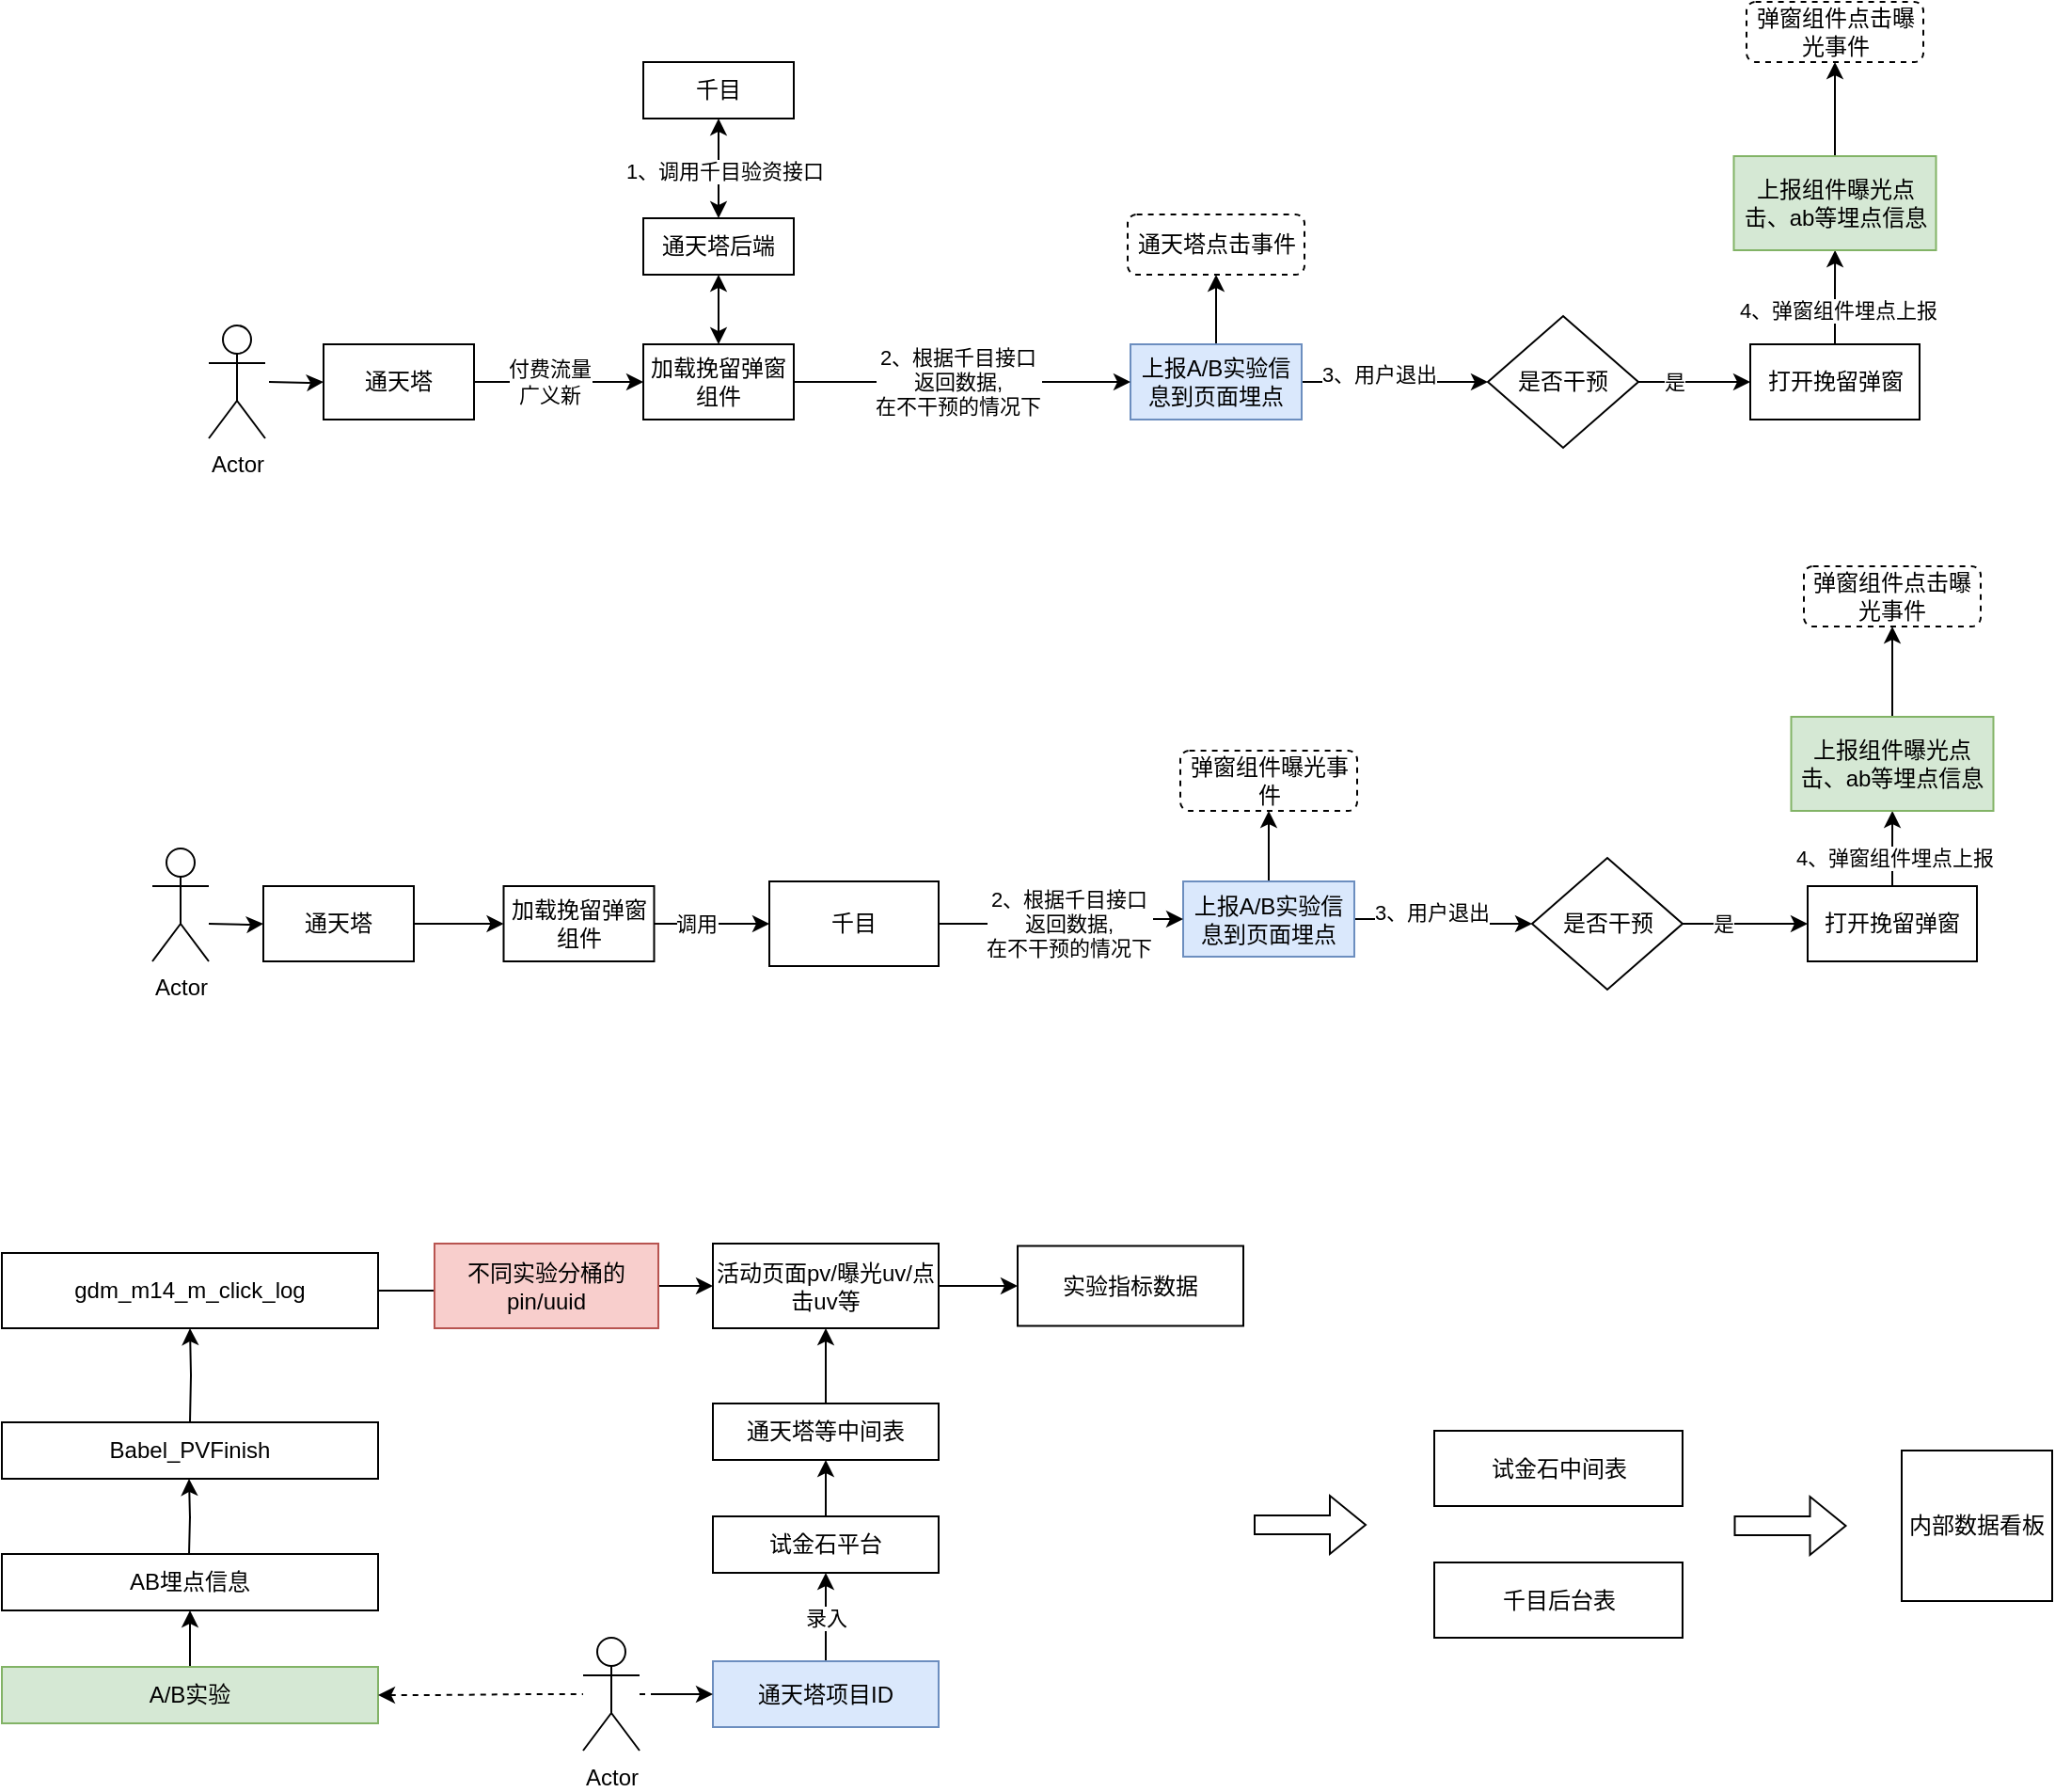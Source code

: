 <mxfile version="20.7.4" type="github">
  <diagram id="tU3NdO-Y4EInyNlEHVPN" name="第 1 页">
    <mxGraphModel dx="1517" dy="768" grid="1" gridSize="10" guides="1" tooltips="1" connect="1" arrows="1" fold="1" page="0" pageScale="1" pageWidth="827" pageHeight="1169" math="0" shadow="0">
      <root>
        <mxCell id="0" />
        <mxCell id="1" parent="0" />
        <mxCell id="geLESezv__AxwEPoky8h-3" value="" style="edgeStyle=orthogonalEdgeStyle;rounded=0;orthogonalLoop=1;jettySize=auto;html=1;" parent="1" target="geLESezv__AxwEPoky8h-2" edge="1">
          <mxGeometry relative="1" as="geometry">
            <mxPoint x="-48" y="232" as="sourcePoint" />
          </mxGeometry>
        </mxCell>
        <mxCell id="geLESezv__AxwEPoky8h-1" value="Actor" style="shape=umlActor;verticalLabelPosition=bottom;verticalAlign=top;html=1;outlineConnect=0;" parent="1" vertex="1">
          <mxGeometry x="-80" y="202" width="30" height="60" as="geometry" />
        </mxCell>
        <mxCell id="geLESezv__AxwEPoky8h-27" value="" style="edgeStyle=orthogonalEdgeStyle;rounded=0;orthogonalLoop=1;jettySize=auto;html=1;" parent="1" source="geLESezv__AxwEPoky8h-2" target="geLESezv__AxwEPoky8h-26" edge="1">
          <mxGeometry relative="1" as="geometry" />
        </mxCell>
        <mxCell id="geLESezv__AxwEPoky8h-28" value="付费流量&lt;br&gt;广义新" style="edgeLabel;html=1;align=center;verticalAlign=middle;resizable=0;points=[];" parent="geLESezv__AxwEPoky8h-27" vertex="1" connectable="0">
          <mxGeometry x="0.094" y="3" relative="1" as="geometry">
            <mxPoint x="-9" y="3" as="offset" />
          </mxGeometry>
        </mxCell>
        <mxCell id="geLESezv__AxwEPoky8h-2" value="通天塔" style="rounded=0;whiteSpace=wrap;html=1;" parent="1" vertex="1">
          <mxGeometry x="-19" y="212" width="80" height="40" as="geometry" />
        </mxCell>
        <mxCell id="geLESezv__AxwEPoky8h-15" value="" style="edgeStyle=orthogonalEdgeStyle;rounded=0;orthogonalLoop=1;jettySize=auto;html=1;entryX=0;entryY=0.5;entryDx=0;entryDy=0;" parent="1" source="geLESezv__AxwEPoky8h-7" target="geLESezv__AxwEPoky8h-18" edge="1">
          <mxGeometry relative="1" as="geometry">
            <mxPoint x="560" y="232" as="targetPoint" />
          </mxGeometry>
        </mxCell>
        <mxCell id="geLESezv__AxwEPoky8h-16" value="3、用户退出" style="edgeLabel;html=1;align=center;verticalAlign=middle;resizable=0;points=[];" parent="geLESezv__AxwEPoky8h-15" vertex="1" connectable="0">
          <mxGeometry x="-0.167" y="4" relative="1" as="geometry">
            <mxPoint as="offset" />
          </mxGeometry>
        </mxCell>
        <mxCell id="IoTLMKOI9Jm8SQ5aogrg-49" value="" style="edgeStyle=none;rounded=0;orthogonalLoop=1;jettySize=auto;html=1;" edge="1" parent="1" source="geLESezv__AxwEPoky8h-7" target="IoTLMKOI9Jm8SQ5aogrg-47">
          <mxGeometry relative="1" as="geometry" />
        </mxCell>
        <mxCell id="geLESezv__AxwEPoky8h-7" value="上报A/B实验信息到页面埋点" style="rounded=0;whiteSpace=wrap;html=1;fillColor=#dae8fc;strokeColor=#6c8ebf;" parent="1" vertex="1">
          <mxGeometry x="410" y="212" width="91" height="40" as="geometry" />
        </mxCell>
        <mxCell id="geLESezv__AxwEPoky8h-20" value="" style="edgeStyle=orthogonalEdgeStyle;rounded=0;orthogonalLoop=1;jettySize=auto;html=1;exitX=1;exitY=0.5;exitDx=0;exitDy=0;" parent="1" source="geLESezv__AxwEPoky8h-18" target="geLESezv__AxwEPoky8h-19" edge="1">
          <mxGeometry relative="1" as="geometry">
            <mxPoint x="690" y="232" as="sourcePoint" />
          </mxGeometry>
        </mxCell>
        <mxCell id="geLESezv__AxwEPoky8h-21" value="是" style="edgeLabel;html=1;align=center;verticalAlign=middle;resizable=0;points=[];" parent="geLESezv__AxwEPoky8h-20" vertex="1" connectable="0">
          <mxGeometry x="-0.367" relative="1" as="geometry">
            <mxPoint as="offset" />
          </mxGeometry>
        </mxCell>
        <mxCell id="geLESezv__AxwEPoky8h-18" value="是否干预" style="rhombus;whiteSpace=wrap;html=1;" parent="1" vertex="1">
          <mxGeometry x="600" y="197" width="80" height="70" as="geometry" />
        </mxCell>
        <mxCell id="geLESezv__AxwEPoky8h-23" value="" style="edgeStyle=orthogonalEdgeStyle;rounded=0;orthogonalLoop=1;jettySize=auto;html=1;" parent="1" source="geLESezv__AxwEPoky8h-19" target="geLESezv__AxwEPoky8h-22" edge="1">
          <mxGeometry relative="1" as="geometry" />
        </mxCell>
        <mxCell id="geLESezv__AxwEPoky8h-24" value="4、弹窗组件埋点上报" style="edgeLabel;html=1;align=center;verticalAlign=middle;resizable=0;points=[];" parent="geLESezv__AxwEPoky8h-23" vertex="1" connectable="0">
          <mxGeometry x="-0.262" y="-1" relative="1" as="geometry">
            <mxPoint as="offset" />
          </mxGeometry>
        </mxCell>
        <mxCell id="geLESezv__AxwEPoky8h-19" value="打开挽留弹窗" style="whiteSpace=wrap;html=1;" parent="1" vertex="1">
          <mxGeometry x="739.5" y="212" width="90" height="40" as="geometry" />
        </mxCell>
        <mxCell id="IoTLMKOI9Jm8SQ5aogrg-54" value="" style="edgeStyle=none;rounded=0;orthogonalLoop=1;jettySize=auto;html=1;" edge="1" parent="1" source="geLESezv__AxwEPoky8h-22" target="IoTLMKOI9Jm8SQ5aogrg-53">
          <mxGeometry relative="1" as="geometry" />
        </mxCell>
        <mxCell id="geLESezv__AxwEPoky8h-22" value="上报组件曝光点击、ab等埋点信息" style="whiteSpace=wrap;html=1;fillColor=#d5e8d4;strokeColor=#82b366;" parent="1" vertex="1">
          <mxGeometry x="730.75" y="112" width="107.5" height="50" as="geometry" />
        </mxCell>
        <mxCell id="geLESezv__AxwEPoky8h-30" value="" style="edgeStyle=orthogonalEdgeStyle;rounded=0;orthogonalLoop=1;jettySize=auto;html=1;startArrow=classic;startFill=1;" parent="1" source="geLESezv__AxwEPoky8h-26" target="geLESezv__AxwEPoky8h-29" edge="1">
          <mxGeometry relative="1" as="geometry" />
        </mxCell>
        <mxCell id="geLESezv__AxwEPoky8h-36" value="" style="edgeStyle=orthogonalEdgeStyle;rounded=0;orthogonalLoop=1;jettySize=auto;html=1;" parent="1" source="geLESezv__AxwEPoky8h-26" target="geLESezv__AxwEPoky8h-7" edge="1">
          <mxGeometry relative="1" as="geometry" />
        </mxCell>
        <mxCell id="geLESezv__AxwEPoky8h-37" value="2、根据千目接口&lt;br style=&quot;border-color: var(--border-color);&quot;&gt;返回数据,&lt;br&gt;在不干预的情况下" style="edgeLabel;html=1;align=center;verticalAlign=middle;resizable=0;points=[];" parent="geLESezv__AxwEPoky8h-36" vertex="1" connectable="0">
          <mxGeometry x="-0.22" y="-1" relative="1" as="geometry">
            <mxPoint x="17" y="-1" as="offset" />
          </mxGeometry>
        </mxCell>
        <mxCell id="geLESezv__AxwEPoky8h-26" value="加载挽留弹窗组件" style="rounded=0;whiteSpace=wrap;html=1;" parent="1" vertex="1">
          <mxGeometry x="151" y="212" width="80" height="40" as="geometry" />
        </mxCell>
        <mxCell id="geLESezv__AxwEPoky8h-34" value="" style="edgeStyle=orthogonalEdgeStyle;rounded=0;orthogonalLoop=1;jettySize=auto;html=1;startArrow=classic;startFill=1;" parent="1" source="geLESezv__AxwEPoky8h-29" target="geLESezv__AxwEPoky8h-33" edge="1">
          <mxGeometry relative="1" as="geometry" />
        </mxCell>
        <mxCell id="geLESezv__AxwEPoky8h-35" value="1、调用千目验资接口" style="edgeLabel;html=1;align=center;verticalAlign=middle;resizable=0;points=[];" parent="geLESezv__AxwEPoky8h-34" vertex="1" connectable="0">
          <mxGeometry x="-0.033" y="-3" relative="1" as="geometry">
            <mxPoint as="offset" />
          </mxGeometry>
        </mxCell>
        <mxCell id="geLESezv__AxwEPoky8h-29" value="通天塔后端" style="rounded=0;whiteSpace=wrap;html=1;" parent="1" vertex="1">
          <mxGeometry x="151" y="145" width="80" height="30" as="geometry" />
        </mxCell>
        <mxCell id="geLESezv__AxwEPoky8h-33" value="千目" style="rounded=0;whiteSpace=wrap;html=1;" parent="1" vertex="1">
          <mxGeometry x="151" y="62" width="80" height="30" as="geometry" />
        </mxCell>
        <mxCell id="5Rg2fetcnfwRAlsVNBfH-9" style="edgeStyle=orthogonalEdgeStyle;rounded=0;orthogonalLoop=1;jettySize=auto;html=1;" parent="1" source="5Rg2fetcnfwRAlsVNBfH-1" edge="1">
          <mxGeometry relative="1" as="geometry">
            <mxPoint x="80" y="715" as="targetPoint" />
          </mxGeometry>
        </mxCell>
        <mxCell id="5Rg2fetcnfwRAlsVNBfH-1" value="gdm_m14_m_click_log" style="rounded=0;whiteSpace=wrap;html=1;" parent="1" vertex="1">
          <mxGeometry x="-190" y="695" width="200" height="40" as="geometry" />
        </mxCell>
        <mxCell id="5Rg2fetcnfwRAlsVNBfH-7" value="" style="edgeStyle=orthogonalEdgeStyle;rounded=0;orthogonalLoop=1;jettySize=auto;html=1;" parent="1" target="5Rg2fetcnfwRAlsVNBfH-1" edge="1">
          <mxGeometry relative="1" as="geometry">
            <mxPoint x="-90" y="785" as="sourcePoint" />
          </mxGeometry>
        </mxCell>
        <mxCell id="5Rg2fetcnfwRAlsVNBfH-8" value="" style="edgeStyle=orthogonalEdgeStyle;rounded=0;orthogonalLoop=1;jettySize=auto;html=1;" parent="1" edge="1">
          <mxGeometry relative="1" as="geometry">
            <mxPoint x="-90.5" y="855" as="sourcePoint" />
            <mxPoint x="-90.5" y="815" as="targetPoint" />
          </mxGeometry>
        </mxCell>
        <mxCell id="5Rg2fetcnfwRAlsVNBfH-12" style="edgeStyle=orthogonalEdgeStyle;rounded=0;orthogonalLoop=1;jettySize=auto;html=1;entryX=0;entryY=0.5;entryDx=0;entryDy=0;" parent="1" source="5Rg2fetcnfwRAlsVNBfH-10" target="5Rg2fetcnfwRAlsVNBfH-11" edge="1">
          <mxGeometry relative="1" as="geometry" />
        </mxCell>
        <mxCell id="5Rg2fetcnfwRAlsVNBfH-10" value="不同实验分桶的pin/uuid" style="rounded=0;whiteSpace=wrap;html=1;fillColor=#f8cecc;strokeColor=#b85450;" parent="1" vertex="1">
          <mxGeometry x="40" y="690" width="119" height="45" as="geometry" />
        </mxCell>
        <mxCell id="IoTLMKOI9Jm8SQ5aogrg-60" value="" style="edgeStyle=none;rounded=0;orthogonalLoop=1;jettySize=auto;html=1;" edge="1" parent="1" source="5Rg2fetcnfwRAlsVNBfH-11" target="5Rg2fetcnfwRAlsVNBfH-22">
          <mxGeometry relative="1" as="geometry" />
        </mxCell>
        <mxCell id="5Rg2fetcnfwRAlsVNBfH-11" value="活动页面pv/曝光uv/点击uv等" style="rounded=0;whiteSpace=wrap;html=1;" parent="1" vertex="1">
          <mxGeometry x="188" y="690" width="120" height="45" as="geometry" />
        </mxCell>
        <mxCell id="5Rg2fetcnfwRAlsVNBfH-15" value="Babel_PVFinish" style="rounded=0;whiteSpace=wrap;html=1;" parent="1" vertex="1">
          <mxGeometry x="-190" y="785" width="200" height="30" as="geometry" />
        </mxCell>
        <mxCell id="5Rg2fetcnfwRAlsVNBfH-16" value="AB埋点信息" style="rounded=0;whiteSpace=wrap;html=1;" parent="1" vertex="1">
          <mxGeometry x="-190" y="855" width="200" height="30" as="geometry" />
        </mxCell>
        <mxCell id="5Rg2fetcnfwRAlsVNBfH-43" value="" style="edgeStyle=none;rounded=0;orthogonalLoop=1;jettySize=auto;html=1;startArrow=none;startFill=0;" parent="1" source="5Rg2fetcnfwRAlsVNBfH-17" target="5Rg2fetcnfwRAlsVNBfH-35" edge="1">
          <mxGeometry relative="1" as="geometry" />
        </mxCell>
        <mxCell id="5Rg2fetcnfwRAlsVNBfH-17" value="试金石平台" style="rounded=0;whiteSpace=wrap;html=1;" parent="1" vertex="1">
          <mxGeometry x="188" y="835" width="120" height="30" as="geometry" />
        </mxCell>
        <mxCell id="5Rg2fetcnfwRAlsVNBfH-26" value="" style="edgeStyle=orthogonalEdgeStyle;rounded=0;orthogonalLoop=1;jettySize=auto;html=1;" parent="1" source="5Rg2fetcnfwRAlsVNBfH-18" target="5Rg2fetcnfwRAlsVNBfH-17" edge="1">
          <mxGeometry relative="1" as="geometry" />
        </mxCell>
        <mxCell id="IoTLMKOI9Jm8SQ5aogrg-7" value="录入" style="edgeLabel;html=1;align=center;verticalAlign=middle;resizable=0;points=[];" vertex="1" connectable="0" parent="5Rg2fetcnfwRAlsVNBfH-26">
          <mxGeometry x="0.52" relative="1" as="geometry">
            <mxPoint y="12" as="offset" />
          </mxGeometry>
        </mxCell>
        <mxCell id="5Rg2fetcnfwRAlsVNBfH-18" value="通天塔项目ID" style="rounded=0;whiteSpace=wrap;html=1;fillColor=#dae8fc;strokeColor=#6c8ebf;" parent="1" vertex="1">
          <mxGeometry x="188" y="912" width="120" height="35" as="geometry" />
        </mxCell>
        <mxCell id="5Rg2fetcnfwRAlsVNBfH-22" value="实验指标数据" style="rounded=0;whiteSpace=wrap;html=1;" parent="1" vertex="1">
          <mxGeometry x="350" y="691.25" width="120" height="42.5" as="geometry" />
        </mxCell>
        <mxCell id="5Rg2fetcnfwRAlsVNBfH-24" value="" style="edgeStyle=orthogonalEdgeStyle;rounded=0;orthogonalLoop=1;jettySize=auto;html=1;" parent="1" source="5Rg2fetcnfwRAlsVNBfH-23" target="5Rg2fetcnfwRAlsVNBfH-16" edge="1">
          <mxGeometry relative="1" as="geometry" />
        </mxCell>
        <mxCell id="5Rg2fetcnfwRAlsVNBfH-27" style="edgeStyle=entityRelationEdgeStyle;rounded=0;orthogonalLoop=1;jettySize=auto;html=1;exitX=1;exitY=0.5;exitDx=0;exitDy=0;entryX=0;entryY=0.5;entryDx=0;entryDy=0;dashed=1;startArrow=none;startFill=1;" parent="1" source="IoTLMKOI9Jm8SQ5aogrg-11" target="5Rg2fetcnfwRAlsVNBfH-18" edge="1">
          <mxGeometry relative="1" as="geometry" />
        </mxCell>
        <mxCell id="5Rg2fetcnfwRAlsVNBfH-23" value="A/B实验" style="rounded=0;whiteSpace=wrap;html=1;fillColor=#d5e8d4;strokeColor=#82b366;" parent="1" vertex="1">
          <mxGeometry x="-190" y="915" width="200" height="30" as="geometry" />
        </mxCell>
        <mxCell id="5Rg2fetcnfwRAlsVNBfH-44" value="" style="edgeStyle=none;rounded=0;orthogonalLoop=1;jettySize=auto;html=1;startArrow=none;startFill=0;" parent="1" source="5Rg2fetcnfwRAlsVNBfH-35" target="5Rg2fetcnfwRAlsVNBfH-11" edge="1">
          <mxGeometry relative="1" as="geometry" />
        </mxCell>
        <mxCell id="5Rg2fetcnfwRAlsVNBfH-35" value="通天塔等中间表" style="rounded=0;whiteSpace=wrap;html=1;" parent="1" vertex="1">
          <mxGeometry x="188" y="775" width="120" height="30" as="geometry" />
        </mxCell>
        <mxCell id="IoTLMKOI9Jm8SQ5aogrg-13" value="" style="edgeStyle=orthogonalEdgeStyle;rounded=0;orthogonalLoop=1;jettySize=auto;html=1;" edge="1" parent="1" target="IoTLMKOI9Jm8SQ5aogrg-17">
          <mxGeometry relative="1" as="geometry">
            <mxPoint x="-80" y="520" as="sourcePoint" />
          </mxGeometry>
        </mxCell>
        <mxCell id="IoTLMKOI9Jm8SQ5aogrg-14" value="Actor" style="shape=umlActor;verticalLabelPosition=bottom;verticalAlign=top;html=1;outlineConnect=0;" vertex="1" parent="1">
          <mxGeometry x="-110" y="480" width="30" height="60" as="geometry" />
        </mxCell>
        <mxCell id="IoTLMKOI9Jm8SQ5aogrg-15" value="" style="edgeStyle=orthogonalEdgeStyle;rounded=0;orthogonalLoop=1;jettySize=auto;html=1;" edge="1" parent="1" source="IoTLMKOI9Jm8SQ5aogrg-17" target="IoTLMKOI9Jm8SQ5aogrg-31">
          <mxGeometry relative="1" as="geometry" />
        </mxCell>
        <mxCell id="IoTLMKOI9Jm8SQ5aogrg-17" value="通天塔" style="rounded=0;whiteSpace=wrap;html=1;" vertex="1" parent="1">
          <mxGeometry x="-51" y="500" width="80" height="40" as="geometry" />
        </mxCell>
        <mxCell id="IoTLMKOI9Jm8SQ5aogrg-18" value="" style="edgeStyle=orthogonalEdgeStyle;rounded=0;orthogonalLoop=1;jettySize=auto;html=1;entryX=0;entryY=0.5;entryDx=0;entryDy=0;" edge="1" parent="1" source="IoTLMKOI9Jm8SQ5aogrg-20" target="IoTLMKOI9Jm8SQ5aogrg-23">
          <mxGeometry relative="1" as="geometry">
            <mxPoint x="599.25" y="530" as="targetPoint" />
          </mxGeometry>
        </mxCell>
        <mxCell id="IoTLMKOI9Jm8SQ5aogrg-19" value="3、用户退出" style="edgeLabel;html=1;align=center;verticalAlign=middle;resizable=0;points=[];" vertex="1" connectable="0" parent="IoTLMKOI9Jm8SQ5aogrg-18">
          <mxGeometry x="-0.167" y="4" relative="1" as="geometry">
            <mxPoint as="offset" />
          </mxGeometry>
        </mxCell>
        <mxCell id="IoTLMKOI9Jm8SQ5aogrg-51" value="" style="edgeStyle=none;rounded=0;orthogonalLoop=1;jettySize=auto;html=1;" edge="1" parent="1" source="IoTLMKOI9Jm8SQ5aogrg-20" target="IoTLMKOI9Jm8SQ5aogrg-50">
          <mxGeometry relative="1" as="geometry" />
        </mxCell>
        <mxCell id="IoTLMKOI9Jm8SQ5aogrg-20" value="上报A/B实验信息到页面埋点" style="rounded=0;whiteSpace=wrap;html=1;fillColor=#dae8fc;strokeColor=#6c8ebf;" vertex="1" parent="1">
          <mxGeometry x="438" y="497.5" width="91" height="40" as="geometry" />
        </mxCell>
        <mxCell id="IoTLMKOI9Jm8SQ5aogrg-21" value="" style="edgeStyle=orthogonalEdgeStyle;rounded=0;orthogonalLoop=1;jettySize=auto;html=1;exitX=1;exitY=0.5;exitDx=0;exitDy=0;" edge="1" parent="1" source="IoTLMKOI9Jm8SQ5aogrg-23" target="IoTLMKOI9Jm8SQ5aogrg-26">
          <mxGeometry relative="1" as="geometry">
            <mxPoint x="729.25" y="530" as="sourcePoint" />
          </mxGeometry>
        </mxCell>
        <mxCell id="IoTLMKOI9Jm8SQ5aogrg-22" value="是" style="edgeLabel;html=1;align=center;verticalAlign=middle;resizable=0;points=[];" vertex="1" connectable="0" parent="IoTLMKOI9Jm8SQ5aogrg-21">
          <mxGeometry x="-0.367" relative="1" as="geometry">
            <mxPoint as="offset" />
          </mxGeometry>
        </mxCell>
        <mxCell id="IoTLMKOI9Jm8SQ5aogrg-23" value="是否干预" style="rhombus;whiteSpace=wrap;html=1;" vertex="1" parent="1">
          <mxGeometry x="623.5" y="485" width="80" height="70" as="geometry" />
        </mxCell>
        <mxCell id="IoTLMKOI9Jm8SQ5aogrg-24" value="" style="edgeStyle=orthogonalEdgeStyle;rounded=0;orthogonalLoop=1;jettySize=auto;html=1;" edge="1" parent="1" source="IoTLMKOI9Jm8SQ5aogrg-26" target="IoTLMKOI9Jm8SQ5aogrg-27">
          <mxGeometry relative="1" as="geometry" />
        </mxCell>
        <mxCell id="IoTLMKOI9Jm8SQ5aogrg-25" value="4、弹窗组件埋点上报" style="edgeLabel;html=1;align=center;verticalAlign=middle;resizable=0;points=[];" vertex="1" connectable="0" parent="IoTLMKOI9Jm8SQ5aogrg-24">
          <mxGeometry x="-0.262" y="-1" relative="1" as="geometry">
            <mxPoint as="offset" />
          </mxGeometry>
        </mxCell>
        <mxCell id="IoTLMKOI9Jm8SQ5aogrg-26" value="打开挽留弹窗" style="whiteSpace=wrap;html=1;" vertex="1" parent="1">
          <mxGeometry x="770" y="500" width="90" height="40" as="geometry" />
        </mxCell>
        <mxCell id="IoTLMKOI9Jm8SQ5aogrg-55" value="" style="edgeStyle=none;rounded=0;orthogonalLoop=1;jettySize=auto;html=1;" edge="1" parent="1" source="IoTLMKOI9Jm8SQ5aogrg-27" target="IoTLMKOI9Jm8SQ5aogrg-52">
          <mxGeometry relative="1" as="geometry" />
        </mxCell>
        <mxCell id="IoTLMKOI9Jm8SQ5aogrg-27" value="上报组件曝光点击、ab等埋点信息" style="whiteSpace=wrap;html=1;fillColor=#d5e8d4;strokeColor=#82b366;" vertex="1" parent="1">
          <mxGeometry x="761.25" y="410" width="107.5" height="50" as="geometry" />
        </mxCell>
        <mxCell id="IoTLMKOI9Jm8SQ5aogrg-29" value="" style="edgeStyle=orthogonalEdgeStyle;rounded=0;orthogonalLoop=1;jettySize=auto;html=1;exitX=1;exitY=0.5;exitDx=0;exitDy=0;" edge="1" parent="1" source="IoTLMKOI9Jm8SQ5aogrg-36" target="IoTLMKOI9Jm8SQ5aogrg-20">
          <mxGeometry relative="1" as="geometry" />
        </mxCell>
        <mxCell id="IoTLMKOI9Jm8SQ5aogrg-30" value="2、根据千目接口&lt;br style=&quot;border-color: var(--border-color);&quot;&gt;返回数据,&lt;br&gt;在不干预的情况下" style="edgeLabel;html=1;align=center;verticalAlign=middle;resizable=0;points=[];" vertex="1" connectable="0" parent="IoTLMKOI9Jm8SQ5aogrg-29">
          <mxGeometry x="-0.22" y="-1" relative="1" as="geometry">
            <mxPoint x="17" y="-1" as="offset" />
          </mxGeometry>
        </mxCell>
        <mxCell id="IoTLMKOI9Jm8SQ5aogrg-37" value="" style="edgeStyle=orthogonalEdgeStyle;rounded=0;orthogonalLoop=1;jettySize=auto;html=1;" edge="1" parent="1" source="IoTLMKOI9Jm8SQ5aogrg-31" target="IoTLMKOI9Jm8SQ5aogrg-36">
          <mxGeometry relative="1" as="geometry" />
        </mxCell>
        <mxCell id="IoTLMKOI9Jm8SQ5aogrg-38" value="调用" style="edgeLabel;html=1;align=center;verticalAlign=middle;resizable=0;points=[];" vertex="1" connectable="0" parent="IoTLMKOI9Jm8SQ5aogrg-37">
          <mxGeometry x="-0.274" y="2" relative="1" as="geometry">
            <mxPoint y="2" as="offset" />
          </mxGeometry>
        </mxCell>
        <mxCell id="IoTLMKOI9Jm8SQ5aogrg-31" value="加载挽留弹窗组件" style="rounded=0;whiteSpace=wrap;html=1;" vertex="1" parent="1">
          <mxGeometry x="76.75" y="500" width="80" height="40" as="geometry" />
        </mxCell>
        <mxCell id="IoTLMKOI9Jm8SQ5aogrg-36" value="千目" style="rounded=0;whiteSpace=wrap;html=1;" vertex="1" parent="1">
          <mxGeometry x="218" y="497.5" width="90" height="45" as="geometry" />
        </mxCell>
        <mxCell id="IoTLMKOI9Jm8SQ5aogrg-47" value="通天塔点击事件" style="rounded=1;whiteSpace=wrap;html=1;dashed=1;" vertex="1" parent="1">
          <mxGeometry x="408.5" y="143" width="94" height="32" as="geometry" />
        </mxCell>
        <mxCell id="IoTLMKOI9Jm8SQ5aogrg-50" value="弹窗组件曝光事件" style="rounded=1;whiteSpace=wrap;html=1;dashed=1;" vertex="1" parent="1">
          <mxGeometry x="436.5" y="428" width="94" height="32" as="geometry" />
        </mxCell>
        <mxCell id="IoTLMKOI9Jm8SQ5aogrg-52" value="弹窗组件点击曝光事件" style="rounded=1;whiteSpace=wrap;html=1;dashed=1;" vertex="1" parent="1">
          <mxGeometry x="768" y="330" width="94" height="32" as="geometry" />
        </mxCell>
        <mxCell id="IoTLMKOI9Jm8SQ5aogrg-53" value="弹窗组件点击曝光事件" style="rounded=1;whiteSpace=wrap;html=1;dashed=1;" vertex="1" parent="1">
          <mxGeometry x="737.5" y="30" width="94" height="32" as="geometry" />
        </mxCell>
        <mxCell id="IoTLMKOI9Jm8SQ5aogrg-11" value="Actor" style="shape=umlActor;verticalLabelPosition=bottom;verticalAlign=top;html=1;" vertex="1" parent="1">
          <mxGeometry x="119" y="899.5" width="30" height="60" as="geometry" />
        </mxCell>
        <mxCell id="IoTLMKOI9Jm8SQ5aogrg-56" value="" style="edgeStyle=entityRelationEdgeStyle;rounded=0;orthogonalLoop=1;jettySize=auto;html=1;exitX=1;exitY=0.5;exitDx=0;exitDy=0;entryX=0;entryY=0.5;entryDx=0;entryDy=0;dashed=1;startArrow=classic;startFill=1;endArrow=none;" edge="1" parent="1" source="5Rg2fetcnfwRAlsVNBfH-23" target="IoTLMKOI9Jm8SQ5aogrg-11">
          <mxGeometry relative="1" as="geometry">
            <mxPoint x="10" y="930" as="sourcePoint" />
            <mxPoint x="260" y="927.5" as="targetPoint" />
          </mxGeometry>
        </mxCell>
        <mxCell id="IoTLMKOI9Jm8SQ5aogrg-57" value="&lt;span style=&quot;color: rgba(0, 0, 0, 0); font-family: monospace; font-size: 0px; text-align: start;&quot;&gt;%3CmxGraphModel%3E%3Croot%3E%3CmxCell%20id%3D%220%22%2F%3E%3CmxCell%20id%3D%221%22%20parent%3D%220%22%2F%3E%3CmxCell%20id%3D%222%22%20value%3D%22%22%20style%3D%22shape%3DumlActor%3BverticalLabelPosition%3Dbottom%3BverticalAlign%3Dtop%3Bhtml%3D1%3BoutlineConnect%3D0%3B%22%20vertex%3D%221%22%20parent%3D%221%22%3E%3CmxGeometry%20x%3D%22311%22%20y%3D%22790%22%20width%3D%2230%22%20height%3D%2260%22%20as%3D%22geometry%22%2F%3E%3C%2FmxCell%3E%3C%2Froot%3E%3C%2FmxGraphModel%3E&lt;/span&gt;" style="edgeLabel;html=1;align=center;verticalAlign=middle;resizable=0;points=[];" vertex="1" connectable="0" parent="IoTLMKOI9Jm8SQ5aogrg-56">
          <mxGeometry x="-0.046" y="3" relative="1" as="geometry">
            <mxPoint as="offset" />
          </mxGeometry>
        </mxCell>
        <mxCell id="IoTLMKOI9Jm8SQ5aogrg-61" value="试金石中间表" style="rounded=0;whiteSpace=wrap;html=1;" vertex="1" parent="1">
          <mxGeometry x="571.5" y="789.5" width="132" height="40" as="geometry" />
        </mxCell>
        <mxCell id="IoTLMKOI9Jm8SQ5aogrg-63" value="千目后台表" style="rounded=0;whiteSpace=wrap;html=1;" vertex="1" parent="1">
          <mxGeometry x="571.5" y="859.5" width="132" height="40" as="geometry" />
        </mxCell>
        <mxCell id="IoTLMKOI9Jm8SQ5aogrg-65" value="" style="shape=flexArrow;endArrow=classic;html=1;rounded=0;" edge="1" parent="1">
          <mxGeometry width="50" height="50" relative="1" as="geometry">
            <mxPoint x="475.5" y="839.5" as="sourcePoint" />
            <mxPoint x="535.5" y="839.5" as="targetPoint" />
          </mxGeometry>
        </mxCell>
        <mxCell id="IoTLMKOI9Jm8SQ5aogrg-66" value="" style="shape=flexArrow;endArrow=classic;html=1;rounded=0;" edge="1" parent="1">
          <mxGeometry width="50" height="50" relative="1" as="geometry">
            <mxPoint x="730.75" y="840" as="sourcePoint" />
            <mxPoint x="790.75" y="840" as="targetPoint" />
          </mxGeometry>
        </mxCell>
        <mxCell id="IoTLMKOI9Jm8SQ5aogrg-67" value="内部数据看板" style="whiteSpace=wrap;html=1;aspect=fixed;" vertex="1" parent="1">
          <mxGeometry x="820" y="800" width="80" height="80" as="geometry" />
        </mxCell>
      </root>
    </mxGraphModel>
  </diagram>
</mxfile>
